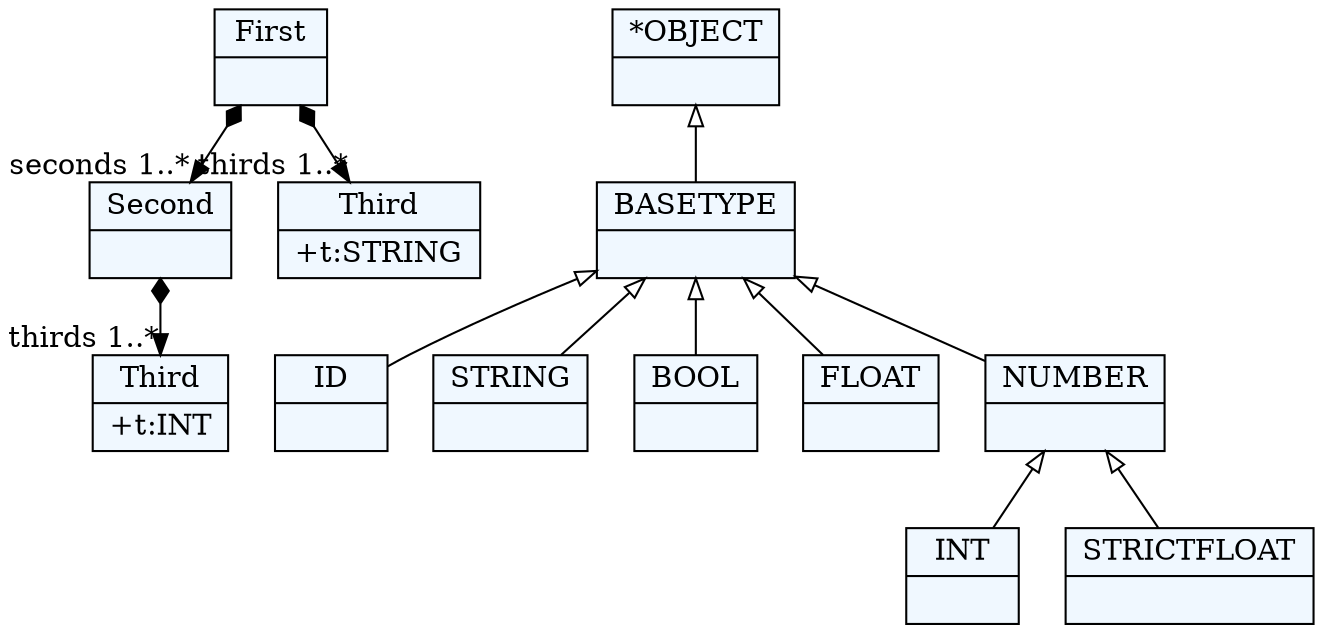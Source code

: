 
    digraph xtext {
    fontname = "Bitstream Vera Sans"
    fontsize = 8
    node[
        shape=record,
        style=filled,
        fillcolor=aliceblue
    ]
    nodesep = 0.3
    edge[dir=black,arrowtail=empty]


35262760 -> 34627576[arrowtail=diamond, dir=both, headlabel="seconds 1..*"]
35262760 -> 34681544[arrowtail=diamond, dir=both, headlabel="thirds 1..*"]
35262760[ label="{First|}"]

34681544[ label="{Third|+t:STRING\l}"]

34800824[ label="{ID|}"]

34675544[ label="{STRING|}"]

34696216[ label="{BOOL|}"]

35634040[ label="{INT|}"]

34816856[ label="{FLOAT|}"]

34977448[ label="{STRICTFLOAT|}"]

34982984[ label="{NUMBER|}"]
34982984 -> 34977448 [dir=back]
34982984 -> 35634040 [dir=back]

35306888[ label="{BASETYPE|}"]
35306888 -> 34982984 [dir=back]
35306888 -> 34816856 [dir=back]
35306888 -> 34696216 [dir=back]
35306888 -> 34800824 [dir=back]
35306888 -> 34675544 [dir=back]

35293624[ label="{*OBJECT|}"]
35293624 -> 35306888 [dir=back]

34627576 -> 35299160[arrowtail=diamond, dir=both, headlabel="thirds 1..*"]
34627576[ label="{Second|}"]

35299160[ label="{Third|+t:INT\l}"]


}

